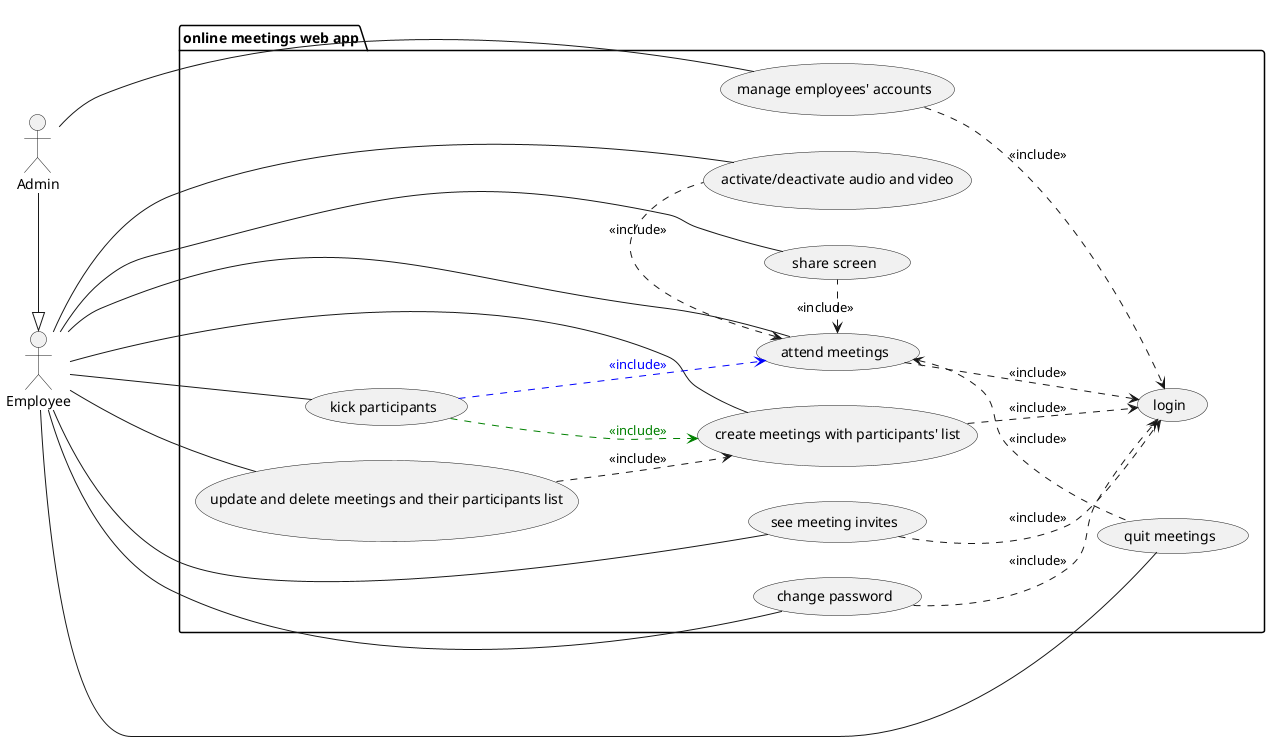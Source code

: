 @startuml use_case

left to right direction

' actors
actor Employee as emp
actor Admin as adm

' usecases
package "online meetings web app"{
    usecase "see meeting invites" as invites
    usecase "login" as log
    usecase "change password" as password
    usecase "attend meetings" as attend
    usecase "quit meetings" as quit
    usecase "activate/deactivate audio and video" as mymp34
    ' usecase "chat" as chat
    usecase "share screen" as screen
    usecase "create meetings with participants' list" as new_meeting
    usecase "update and delete meetings and their participants list" as mod_meeting
    usecase "kick participants" as kick
    ' usecase "activate/deactivate participants' audio and video" as mp34
    usecase "manage employees' accounts" as mod_emp
}

' actor inheritence
adm -|> emp
' login includes
invites ..> log : "<<include>>"
attend ..> log : "<<include>>"
new_meeting ..> log : "<<include>>"
' mp34 ..> log : "<<include>>"
password ..> log : "<<include>>"
mod_emp ..> log : "<<include>>"

' employee relationships
emp -- invites
emp -- attend 
emp -- mymp34
' emp -- chat
emp -- screen
emp -- new_meeting
emp -- mod_meeting
emp --- kick
' emp -- mp34
emp -- password
emp -- quit

' employee attend meeting permissions
attend <. mymp34 : "<<include>>"
' attend <. chat : "<<include>>"
attend <. screen : "<<include>>"
attend <.. quit : "<<include>>"

' employee create meeting permissions
mod_meeting ..> new_meeting : "<<include>>"
kick ..[#green]> new_meeting : "<font color=green><<include>>"
kick ..[#blue]> attend : "<font color=blue><<include>>"

' admin relationships
adm --- mod_emp

@enduml
	
